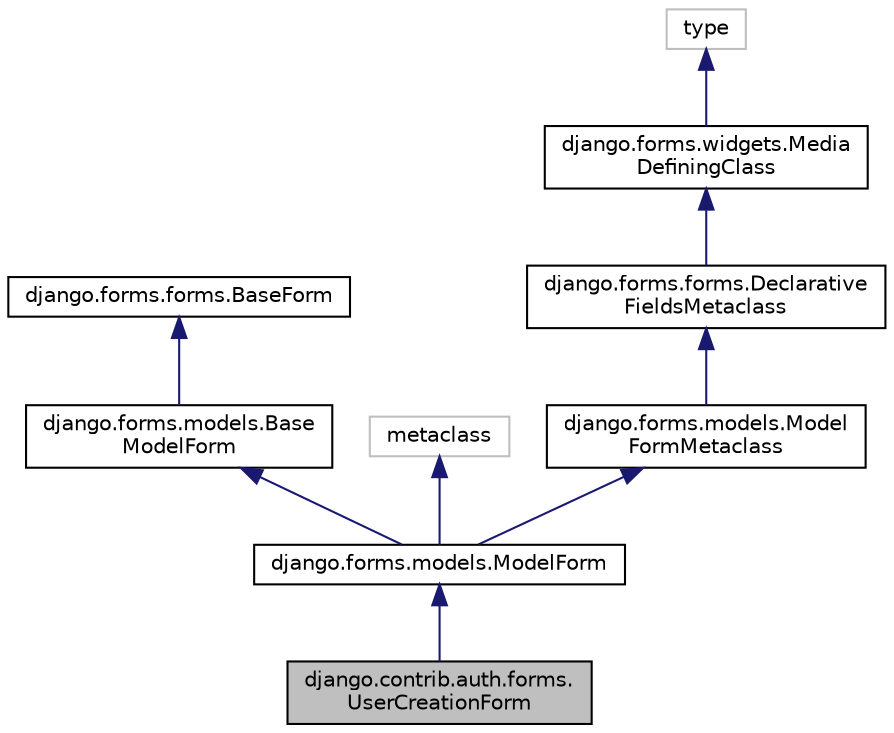 digraph "django.contrib.auth.forms.UserCreationForm"
{
 // LATEX_PDF_SIZE
  edge [fontname="Helvetica",fontsize="10",labelfontname="Helvetica",labelfontsize="10"];
  node [fontname="Helvetica",fontsize="10",shape=record];
  Node1 [label="django.contrib.auth.forms.\lUserCreationForm",height=0.2,width=0.4,color="black", fillcolor="grey75", style="filled", fontcolor="black",tooltip=" "];
  Node2 -> Node1 [dir="back",color="midnightblue",fontsize="10",style="solid"];
  Node2 [label="django.forms.models.ModelForm",height=0.2,width=0.4,color="black", fillcolor="white", style="filled",URL="$classdjango_1_1forms_1_1models_1_1_model_form.html",tooltip=" "];
  Node3 -> Node2 [dir="back",color="midnightblue",fontsize="10",style="solid"];
  Node3 [label="django.forms.models.Base\lModelForm",height=0.2,width=0.4,color="black", fillcolor="white", style="filled",URL="$classdjango_1_1forms_1_1models_1_1_base_model_form.html",tooltip=" "];
  Node4 -> Node3 [dir="back",color="midnightblue",fontsize="10",style="solid"];
  Node4 [label="django.forms.forms.BaseForm",height=0.2,width=0.4,color="black", fillcolor="white", style="filled",URL="$classdjango_1_1forms_1_1forms_1_1_base_form.html",tooltip=" "];
  Node5 -> Node2 [dir="back",color="midnightblue",fontsize="10",style="solid"];
  Node5 [label="metaclass",height=0.2,width=0.4,color="grey75", fillcolor="white", style="filled",tooltip=" "];
  Node6 -> Node2 [dir="back",color="midnightblue",fontsize="10",style="solid"];
  Node6 [label="django.forms.models.Model\lFormMetaclass",height=0.2,width=0.4,color="black", fillcolor="white", style="filled",URL="$classdjango_1_1forms_1_1models_1_1_model_form_metaclass.html",tooltip=" "];
  Node7 -> Node6 [dir="back",color="midnightblue",fontsize="10",style="solid"];
  Node7 [label="django.forms.forms.Declarative\lFieldsMetaclass",height=0.2,width=0.4,color="black", fillcolor="white", style="filled",URL="$classdjango_1_1forms_1_1forms_1_1_declarative_fields_metaclass.html",tooltip=" "];
  Node8 -> Node7 [dir="back",color="midnightblue",fontsize="10",style="solid"];
  Node8 [label="django.forms.widgets.Media\lDefiningClass",height=0.2,width=0.4,color="black", fillcolor="white", style="filled",URL="$classdjango_1_1forms_1_1widgets_1_1_media_defining_class.html",tooltip=" "];
  Node9 -> Node8 [dir="back",color="midnightblue",fontsize="10",style="solid"];
  Node9 [label="type",height=0.2,width=0.4,color="grey75", fillcolor="white", style="filled",tooltip=" "];
}
